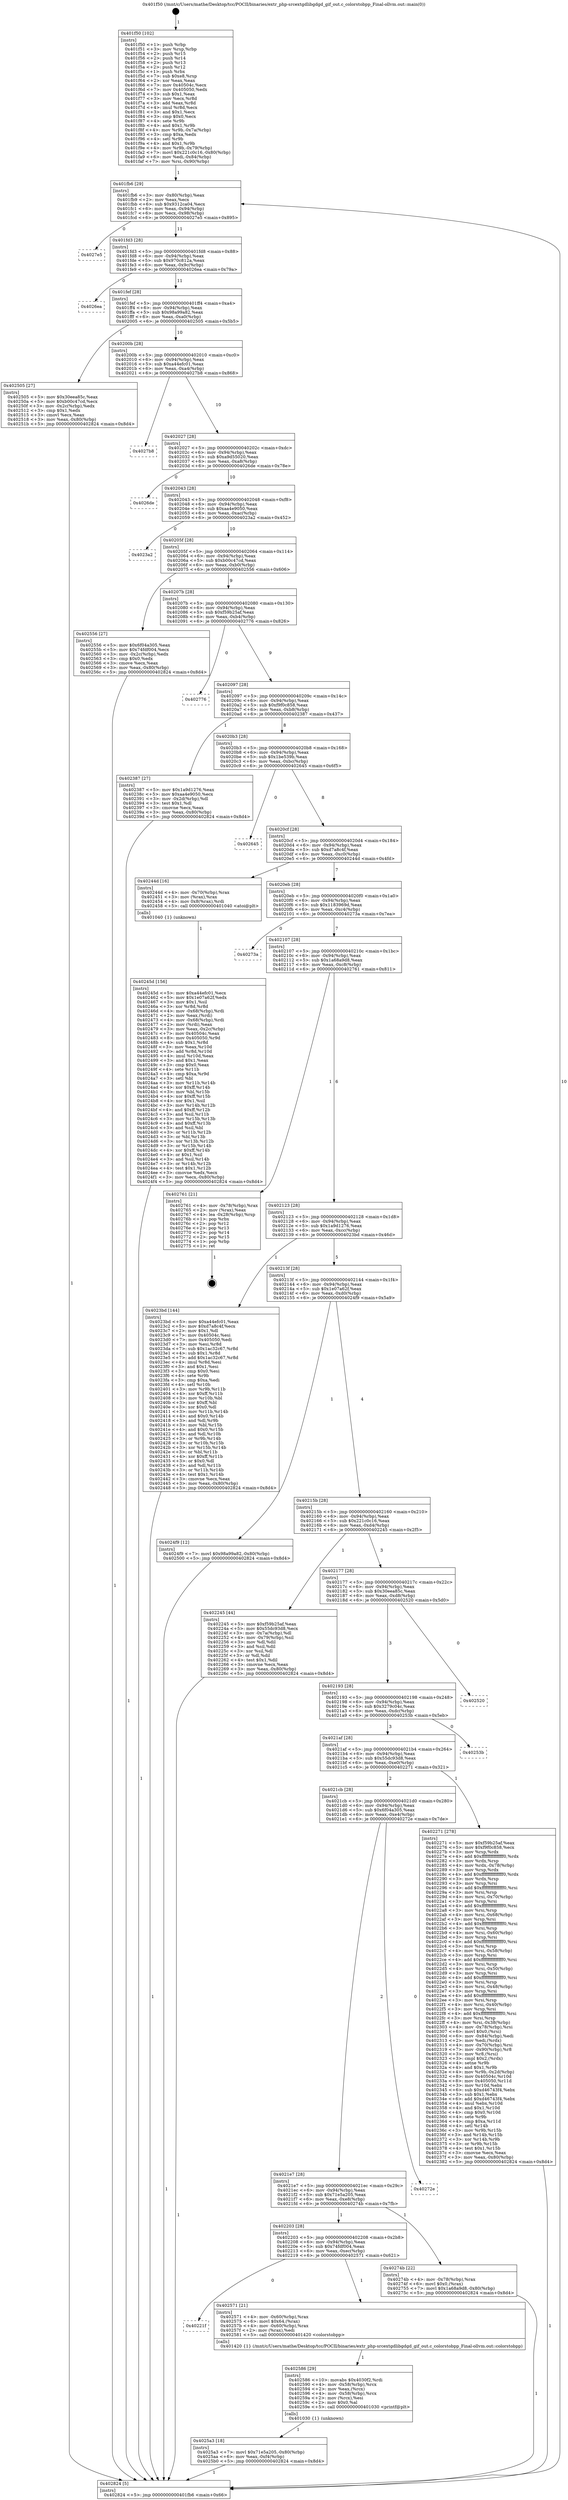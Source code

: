 digraph "0x401f50" {
  label = "0x401f50 (/mnt/c/Users/mathe/Desktop/tcc/POCII/binaries/extr_php-srcextgdlibgdgd_gif_out.c_colorstobpp_Final-ollvm.out::main(0))"
  labelloc = "t"
  node[shape=record]

  Entry [label="",width=0.3,height=0.3,shape=circle,fillcolor=black,style=filled]
  "0x401fb6" [label="{
     0x401fb6 [29]\l
     | [instrs]\l
     &nbsp;&nbsp;0x401fb6 \<+3\>: mov -0x80(%rbp),%eax\l
     &nbsp;&nbsp;0x401fb9 \<+2\>: mov %eax,%ecx\l
     &nbsp;&nbsp;0x401fbb \<+6\>: sub $0x9312ca04,%ecx\l
     &nbsp;&nbsp;0x401fc1 \<+6\>: mov %eax,-0x94(%rbp)\l
     &nbsp;&nbsp;0x401fc7 \<+6\>: mov %ecx,-0x98(%rbp)\l
     &nbsp;&nbsp;0x401fcd \<+6\>: je 00000000004027e5 \<main+0x895\>\l
  }"]
  "0x4027e5" [label="{
     0x4027e5\l
  }", style=dashed]
  "0x401fd3" [label="{
     0x401fd3 [28]\l
     | [instrs]\l
     &nbsp;&nbsp;0x401fd3 \<+5\>: jmp 0000000000401fd8 \<main+0x88\>\l
     &nbsp;&nbsp;0x401fd8 \<+6\>: mov -0x94(%rbp),%eax\l
     &nbsp;&nbsp;0x401fde \<+5\>: sub $0x970c812a,%eax\l
     &nbsp;&nbsp;0x401fe3 \<+6\>: mov %eax,-0x9c(%rbp)\l
     &nbsp;&nbsp;0x401fe9 \<+6\>: je 00000000004026ea \<main+0x79a\>\l
  }"]
  Exit [label="",width=0.3,height=0.3,shape=circle,fillcolor=black,style=filled,peripheries=2]
  "0x4026ea" [label="{
     0x4026ea\l
  }", style=dashed]
  "0x401fef" [label="{
     0x401fef [28]\l
     | [instrs]\l
     &nbsp;&nbsp;0x401fef \<+5\>: jmp 0000000000401ff4 \<main+0xa4\>\l
     &nbsp;&nbsp;0x401ff4 \<+6\>: mov -0x94(%rbp),%eax\l
     &nbsp;&nbsp;0x401ffa \<+5\>: sub $0x98a99a82,%eax\l
     &nbsp;&nbsp;0x401fff \<+6\>: mov %eax,-0xa0(%rbp)\l
     &nbsp;&nbsp;0x402005 \<+6\>: je 0000000000402505 \<main+0x5b5\>\l
  }"]
  "0x4025a3" [label="{
     0x4025a3 [18]\l
     | [instrs]\l
     &nbsp;&nbsp;0x4025a3 \<+7\>: movl $0x71e5a205,-0x80(%rbp)\l
     &nbsp;&nbsp;0x4025aa \<+6\>: mov %eax,-0xf4(%rbp)\l
     &nbsp;&nbsp;0x4025b0 \<+5\>: jmp 0000000000402824 \<main+0x8d4\>\l
  }"]
  "0x402505" [label="{
     0x402505 [27]\l
     | [instrs]\l
     &nbsp;&nbsp;0x402505 \<+5\>: mov $0x30eea85c,%eax\l
     &nbsp;&nbsp;0x40250a \<+5\>: mov $0xb00c47cd,%ecx\l
     &nbsp;&nbsp;0x40250f \<+3\>: mov -0x2c(%rbp),%edx\l
     &nbsp;&nbsp;0x402512 \<+3\>: cmp $0x1,%edx\l
     &nbsp;&nbsp;0x402515 \<+3\>: cmovl %ecx,%eax\l
     &nbsp;&nbsp;0x402518 \<+3\>: mov %eax,-0x80(%rbp)\l
     &nbsp;&nbsp;0x40251b \<+5\>: jmp 0000000000402824 \<main+0x8d4\>\l
  }"]
  "0x40200b" [label="{
     0x40200b [28]\l
     | [instrs]\l
     &nbsp;&nbsp;0x40200b \<+5\>: jmp 0000000000402010 \<main+0xc0\>\l
     &nbsp;&nbsp;0x402010 \<+6\>: mov -0x94(%rbp),%eax\l
     &nbsp;&nbsp;0x402016 \<+5\>: sub $0xa44efc01,%eax\l
     &nbsp;&nbsp;0x40201b \<+6\>: mov %eax,-0xa4(%rbp)\l
     &nbsp;&nbsp;0x402021 \<+6\>: je 00000000004027b8 \<main+0x868\>\l
  }"]
  "0x402586" [label="{
     0x402586 [29]\l
     | [instrs]\l
     &nbsp;&nbsp;0x402586 \<+10\>: movabs $0x4030f2,%rdi\l
     &nbsp;&nbsp;0x402590 \<+4\>: mov -0x58(%rbp),%rcx\l
     &nbsp;&nbsp;0x402594 \<+2\>: mov %eax,(%rcx)\l
     &nbsp;&nbsp;0x402596 \<+4\>: mov -0x58(%rbp),%rcx\l
     &nbsp;&nbsp;0x40259a \<+2\>: mov (%rcx),%esi\l
     &nbsp;&nbsp;0x40259c \<+2\>: mov $0x0,%al\l
     &nbsp;&nbsp;0x40259e \<+5\>: call 0000000000401030 \<printf@plt\>\l
     | [calls]\l
     &nbsp;&nbsp;0x401030 \{1\} (unknown)\l
  }"]
  "0x4027b8" [label="{
     0x4027b8\l
  }", style=dashed]
  "0x402027" [label="{
     0x402027 [28]\l
     | [instrs]\l
     &nbsp;&nbsp;0x402027 \<+5\>: jmp 000000000040202c \<main+0xdc\>\l
     &nbsp;&nbsp;0x40202c \<+6\>: mov -0x94(%rbp),%eax\l
     &nbsp;&nbsp;0x402032 \<+5\>: sub $0xa9d55020,%eax\l
     &nbsp;&nbsp;0x402037 \<+6\>: mov %eax,-0xa8(%rbp)\l
     &nbsp;&nbsp;0x40203d \<+6\>: je 00000000004026de \<main+0x78e\>\l
  }"]
  "0x40221f" [label="{
     0x40221f\l
  }", style=dashed]
  "0x4026de" [label="{
     0x4026de\l
  }", style=dashed]
  "0x402043" [label="{
     0x402043 [28]\l
     | [instrs]\l
     &nbsp;&nbsp;0x402043 \<+5\>: jmp 0000000000402048 \<main+0xf8\>\l
     &nbsp;&nbsp;0x402048 \<+6\>: mov -0x94(%rbp),%eax\l
     &nbsp;&nbsp;0x40204e \<+5\>: sub $0xaa4e9050,%eax\l
     &nbsp;&nbsp;0x402053 \<+6\>: mov %eax,-0xac(%rbp)\l
     &nbsp;&nbsp;0x402059 \<+6\>: je 00000000004023a2 \<main+0x452\>\l
  }"]
  "0x402571" [label="{
     0x402571 [21]\l
     | [instrs]\l
     &nbsp;&nbsp;0x402571 \<+4\>: mov -0x60(%rbp),%rax\l
     &nbsp;&nbsp;0x402575 \<+6\>: movl $0x64,(%rax)\l
     &nbsp;&nbsp;0x40257b \<+4\>: mov -0x60(%rbp),%rax\l
     &nbsp;&nbsp;0x40257f \<+2\>: mov (%rax),%edi\l
     &nbsp;&nbsp;0x402581 \<+5\>: call 0000000000401420 \<colorstobpp\>\l
     | [calls]\l
     &nbsp;&nbsp;0x401420 \{1\} (/mnt/c/Users/mathe/Desktop/tcc/POCII/binaries/extr_php-srcextgdlibgdgd_gif_out.c_colorstobpp_Final-ollvm.out::colorstobpp)\l
  }"]
  "0x4023a2" [label="{
     0x4023a2\l
  }", style=dashed]
  "0x40205f" [label="{
     0x40205f [28]\l
     | [instrs]\l
     &nbsp;&nbsp;0x40205f \<+5\>: jmp 0000000000402064 \<main+0x114\>\l
     &nbsp;&nbsp;0x402064 \<+6\>: mov -0x94(%rbp),%eax\l
     &nbsp;&nbsp;0x40206a \<+5\>: sub $0xb00c47cd,%eax\l
     &nbsp;&nbsp;0x40206f \<+6\>: mov %eax,-0xb0(%rbp)\l
     &nbsp;&nbsp;0x402075 \<+6\>: je 0000000000402556 \<main+0x606\>\l
  }"]
  "0x402203" [label="{
     0x402203 [28]\l
     | [instrs]\l
     &nbsp;&nbsp;0x402203 \<+5\>: jmp 0000000000402208 \<main+0x2b8\>\l
     &nbsp;&nbsp;0x402208 \<+6\>: mov -0x94(%rbp),%eax\l
     &nbsp;&nbsp;0x40220e \<+5\>: sub $0x74fdf004,%eax\l
     &nbsp;&nbsp;0x402213 \<+6\>: mov %eax,-0xec(%rbp)\l
     &nbsp;&nbsp;0x402219 \<+6\>: je 0000000000402571 \<main+0x621\>\l
  }"]
  "0x402556" [label="{
     0x402556 [27]\l
     | [instrs]\l
     &nbsp;&nbsp;0x402556 \<+5\>: mov $0x6f04a305,%eax\l
     &nbsp;&nbsp;0x40255b \<+5\>: mov $0x74fdf004,%ecx\l
     &nbsp;&nbsp;0x402560 \<+3\>: mov -0x2c(%rbp),%edx\l
     &nbsp;&nbsp;0x402563 \<+3\>: cmp $0x0,%edx\l
     &nbsp;&nbsp;0x402566 \<+3\>: cmove %ecx,%eax\l
     &nbsp;&nbsp;0x402569 \<+3\>: mov %eax,-0x80(%rbp)\l
     &nbsp;&nbsp;0x40256c \<+5\>: jmp 0000000000402824 \<main+0x8d4\>\l
  }"]
  "0x40207b" [label="{
     0x40207b [28]\l
     | [instrs]\l
     &nbsp;&nbsp;0x40207b \<+5\>: jmp 0000000000402080 \<main+0x130\>\l
     &nbsp;&nbsp;0x402080 \<+6\>: mov -0x94(%rbp),%eax\l
     &nbsp;&nbsp;0x402086 \<+5\>: sub $0xf59b25af,%eax\l
     &nbsp;&nbsp;0x40208b \<+6\>: mov %eax,-0xb4(%rbp)\l
     &nbsp;&nbsp;0x402091 \<+6\>: je 0000000000402776 \<main+0x826\>\l
  }"]
  "0x40274b" [label="{
     0x40274b [22]\l
     | [instrs]\l
     &nbsp;&nbsp;0x40274b \<+4\>: mov -0x78(%rbp),%rax\l
     &nbsp;&nbsp;0x40274f \<+6\>: movl $0x0,(%rax)\l
     &nbsp;&nbsp;0x402755 \<+7\>: movl $0x1a68a9d8,-0x80(%rbp)\l
     &nbsp;&nbsp;0x40275c \<+5\>: jmp 0000000000402824 \<main+0x8d4\>\l
  }"]
  "0x402776" [label="{
     0x402776\l
  }", style=dashed]
  "0x402097" [label="{
     0x402097 [28]\l
     | [instrs]\l
     &nbsp;&nbsp;0x402097 \<+5\>: jmp 000000000040209c \<main+0x14c\>\l
     &nbsp;&nbsp;0x40209c \<+6\>: mov -0x94(%rbp),%eax\l
     &nbsp;&nbsp;0x4020a2 \<+5\>: sub $0xf9f0c858,%eax\l
     &nbsp;&nbsp;0x4020a7 \<+6\>: mov %eax,-0xb8(%rbp)\l
     &nbsp;&nbsp;0x4020ad \<+6\>: je 0000000000402387 \<main+0x437\>\l
  }"]
  "0x4021e7" [label="{
     0x4021e7 [28]\l
     | [instrs]\l
     &nbsp;&nbsp;0x4021e7 \<+5\>: jmp 00000000004021ec \<main+0x29c\>\l
     &nbsp;&nbsp;0x4021ec \<+6\>: mov -0x94(%rbp),%eax\l
     &nbsp;&nbsp;0x4021f2 \<+5\>: sub $0x71e5a205,%eax\l
     &nbsp;&nbsp;0x4021f7 \<+6\>: mov %eax,-0xe8(%rbp)\l
     &nbsp;&nbsp;0x4021fd \<+6\>: je 000000000040274b \<main+0x7fb\>\l
  }"]
  "0x402387" [label="{
     0x402387 [27]\l
     | [instrs]\l
     &nbsp;&nbsp;0x402387 \<+5\>: mov $0x1a9d1276,%eax\l
     &nbsp;&nbsp;0x40238c \<+5\>: mov $0xaa4e9050,%ecx\l
     &nbsp;&nbsp;0x402391 \<+3\>: mov -0x2d(%rbp),%dl\l
     &nbsp;&nbsp;0x402394 \<+3\>: test $0x1,%dl\l
     &nbsp;&nbsp;0x402397 \<+3\>: cmovne %ecx,%eax\l
     &nbsp;&nbsp;0x40239a \<+3\>: mov %eax,-0x80(%rbp)\l
     &nbsp;&nbsp;0x40239d \<+5\>: jmp 0000000000402824 \<main+0x8d4\>\l
  }"]
  "0x4020b3" [label="{
     0x4020b3 [28]\l
     | [instrs]\l
     &nbsp;&nbsp;0x4020b3 \<+5\>: jmp 00000000004020b8 \<main+0x168\>\l
     &nbsp;&nbsp;0x4020b8 \<+6\>: mov -0x94(%rbp),%eax\l
     &nbsp;&nbsp;0x4020be \<+5\>: sub $0x1be539b,%eax\l
     &nbsp;&nbsp;0x4020c3 \<+6\>: mov %eax,-0xbc(%rbp)\l
     &nbsp;&nbsp;0x4020c9 \<+6\>: je 0000000000402645 \<main+0x6f5\>\l
  }"]
  "0x40272e" [label="{
     0x40272e\l
  }", style=dashed]
  "0x402645" [label="{
     0x402645\l
  }", style=dashed]
  "0x4020cf" [label="{
     0x4020cf [28]\l
     | [instrs]\l
     &nbsp;&nbsp;0x4020cf \<+5\>: jmp 00000000004020d4 \<main+0x184\>\l
     &nbsp;&nbsp;0x4020d4 \<+6\>: mov -0x94(%rbp),%eax\l
     &nbsp;&nbsp;0x4020da \<+5\>: sub $0xd7a8c4f,%eax\l
     &nbsp;&nbsp;0x4020df \<+6\>: mov %eax,-0xc0(%rbp)\l
     &nbsp;&nbsp;0x4020e5 \<+6\>: je 000000000040244d \<main+0x4fd\>\l
  }"]
  "0x40245d" [label="{
     0x40245d [156]\l
     | [instrs]\l
     &nbsp;&nbsp;0x40245d \<+5\>: mov $0xa44efc01,%ecx\l
     &nbsp;&nbsp;0x402462 \<+5\>: mov $0x1e07a62f,%edx\l
     &nbsp;&nbsp;0x402467 \<+3\>: mov $0x1,%sil\l
     &nbsp;&nbsp;0x40246a \<+3\>: xor %r8d,%r8d\l
     &nbsp;&nbsp;0x40246d \<+4\>: mov -0x68(%rbp),%rdi\l
     &nbsp;&nbsp;0x402471 \<+2\>: mov %eax,(%rdi)\l
     &nbsp;&nbsp;0x402473 \<+4\>: mov -0x68(%rbp),%rdi\l
     &nbsp;&nbsp;0x402477 \<+2\>: mov (%rdi),%eax\l
     &nbsp;&nbsp;0x402479 \<+3\>: mov %eax,-0x2c(%rbp)\l
     &nbsp;&nbsp;0x40247c \<+7\>: mov 0x40504c,%eax\l
     &nbsp;&nbsp;0x402483 \<+8\>: mov 0x405050,%r9d\l
     &nbsp;&nbsp;0x40248b \<+4\>: sub $0x1,%r8d\l
     &nbsp;&nbsp;0x40248f \<+3\>: mov %eax,%r10d\l
     &nbsp;&nbsp;0x402492 \<+3\>: add %r8d,%r10d\l
     &nbsp;&nbsp;0x402495 \<+4\>: imul %r10d,%eax\l
     &nbsp;&nbsp;0x402499 \<+3\>: and $0x1,%eax\l
     &nbsp;&nbsp;0x40249c \<+3\>: cmp $0x0,%eax\l
     &nbsp;&nbsp;0x40249f \<+4\>: sete %r11b\l
     &nbsp;&nbsp;0x4024a3 \<+4\>: cmp $0xa,%r9d\l
     &nbsp;&nbsp;0x4024a7 \<+3\>: setl %bl\l
     &nbsp;&nbsp;0x4024aa \<+3\>: mov %r11b,%r14b\l
     &nbsp;&nbsp;0x4024ad \<+4\>: xor $0xff,%r14b\l
     &nbsp;&nbsp;0x4024b1 \<+3\>: mov %bl,%r15b\l
     &nbsp;&nbsp;0x4024b4 \<+4\>: xor $0xff,%r15b\l
     &nbsp;&nbsp;0x4024b8 \<+4\>: xor $0x1,%sil\l
     &nbsp;&nbsp;0x4024bc \<+3\>: mov %r14b,%r12b\l
     &nbsp;&nbsp;0x4024bf \<+4\>: and $0xff,%r12b\l
     &nbsp;&nbsp;0x4024c3 \<+3\>: and %sil,%r11b\l
     &nbsp;&nbsp;0x4024c6 \<+3\>: mov %r15b,%r13b\l
     &nbsp;&nbsp;0x4024c9 \<+4\>: and $0xff,%r13b\l
     &nbsp;&nbsp;0x4024cd \<+3\>: and %sil,%bl\l
     &nbsp;&nbsp;0x4024d0 \<+3\>: or %r11b,%r12b\l
     &nbsp;&nbsp;0x4024d3 \<+3\>: or %bl,%r13b\l
     &nbsp;&nbsp;0x4024d6 \<+3\>: xor %r13b,%r12b\l
     &nbsp;&nbsp;0x4024d9 \<+3\>: or %r15b,%r14b\l
     &nbsp;&nbsp;0x4024dc \<+4\>: xor $0xff,%r14b\l
     &nbsp;&nbsp;0x4024e0 \<+4\>: or $0x1,%sil\l
     &nbsp;&nbsp;0x4024e4 \<+3\>: and %sil,%r14b\l
     &nbsp;&nbsp;0x4024e7 \<+3\>: or %r14b,%r12b\l
     &nbsp;&nbsp;0x4024ea \<+4\>: test $0x1,%r12b\l
     &nbsp;&nbsp;0x4024ee \<+3\>: cmovne %edx,%ecx\l
     &nbsp;&nbsp;0x4024f1 \<+3\>: mov %ecx,-0x80(%rbp)\l
     &nbsp;&nbsp;0x4024f4 \<+5\>: jmp 0000000000402824 \<main+0x8d4\>\l
  }"]
  "0x40244d" [label="{
     0x40244d [16]\l
     | [instrs]\l
     &nbsp;&nbsp;0x40244d \<+4\>: mov -0x70(%rbp),%rax\l
     &nbsp;&nbsp;0x402451 \<+3\>: mov (%rax),%rax\l
     &nbsp;&nbsp;0x402454 \<+4\>: mov 0x8(%rax),%rdi\l
     &nbsp;&nbsp;0x402458 \<+5\>: call 0000000000401040 \<atoi@plt\>\l
     | [calls]\l
     &nbsp;&nbsp;0x401040 \{1\} (unknown)\l
  }"]
  "0x4020eb" [label="{
     0x4020eb [28]\l
     | [instrs]\l
     &nbsp;&nbsp;0x4020eb \<+5\>: jmp 00000000004020f0 \<main+0x1a0\>\l
     &nbsp;&nbsp;0x4020f0 \<+6\>: mov -0x94(%rbp),%eax\l
     &nbsp;&nbsp;0x4020f6 \<+5\>: sub $0x1183969d,%eax\l
     &nbsp;&nbsp;0x4020fb \<+6\>: mov %eax,-0xc4(%rbp)\l
     &nbsp;&nbsp;0x402101 \<+6\>: je 000000000040273a \<main+0x7ea\>\l
  }"]
  "0x4021cb" [label="{
     0x4021cb [28]\l
     | [instrs]\l
     &nbsp;&nbsp;0x4021cb \<+5\>: jmp 00000000004021d0 \<main+0x280\>\l
     &nbsp;&nbsp;0x4021d0 \<+6\>: mov -0x94(%rbp),%eax\l
     &nbsp;&nbsp;0x4021d6 \<+5\>: sub $0x6f04a305,%eax\l
     &nbsp;&nbsp;0x4021db \<+6\>: mov %eax,-0xe4(%rbp)\l
     &nbsp;&nbsp;0x4021e1 \<+6\>: je 000000000040272e \<main+0x7de\>\l
  }"]
  "0x40273a" [label="{
     0x40273a\l
  }", style=dashed]
  "0x402107" [label="{
     0x402107 [28]\l
     | [instrs]\l
     &nbsp;&nbsp;0x402107 \<+5\>: jmp 000000000040210c \<main+0x1bc\>\l
     &nbsp;&nbsp;0x40210c \<+6\>: mov -0x94(%rbp),%eax\l
     &nbsp;&nbsp;0x402112 \<+5\>: sub $0x1a68a9d8,%eax\l
     &nbsp;&nbsp;0x402117 \<+6\>: mov %eax,-0xc8(%rbp)\l
     &nbsp;&nbsp;0x40211d \<+6\>: je 0000000000402761 \<main+0x811\>\l
  }"]
  "0x402271" [label="{
     0x402271 [278]\l
     | [instrs]\l
     &nbsp;&nbsp;0x402271 \<+5\>: mov $0xf59b25af,%eax\l
     &nbsp;&nbsp;0x402276 \<+5\>: mov $0xf9f0c858,%ecx\l
     &nbsp;&nbsp;0x40227b \<+3\>: mov %rsp,%rdx\l
     &nbsp;&nbsp;0x40227e \<+4\>: add $0xfffffffffffffff0,%rdx\l
     &nbsp;&nbsp;0x402282 \<+3\>: mov %rdx,%rsp\l
     &nbsp;&nbsp;0x402285 \<+4\>: mov %rdx,-0x78(%rbp)\l
     &nbsp;&nbsp;0x402289 \<+3\>: mov %rsp,%rdx\l
     &nbsp;&nbsp;0x40228c \<+4\>: add $0xfffffffffffffff0,%rdx\l
     &nbsp;&nbsp;0x402290 \<+3\>: mov %rdx,%rsp\l
     &nbsp;&nbsp;0x402293 \<+3\>: mov %rsp,%rsi\l
     &nbsp;&nbsp;0x402296 \<+4\>: add $0xfffffffffffffff0,%rsi\l
     &nbsp;&nbsp;0x40229a \<+3\>: mov %rsi,%rsp\l
     &nbsp;&nbsp;0x40229d \<+4\>: mov %rsi,-0x70(%rbp)\l
     &nbsp;&nbsp;0x4022a1 \<+3\>: mov %rsp,%rsi\l
     &nbsp;&nbsp;0x4022a4 \<+4\>: add $0xfffffffffffffff0,%rsi\l
     &nbsp;&nbsp;0x4022a8 \<+3\>: mov %rsi,%rsp\l
     &nbsp;&nbsp;0x4022ab \<+4\>: mov %rsi,-0x68(%rbp)\l
     &nbsp;&nbsp;0x4022af \<+3\>: mov %rsp,%rsi\l
     &nbsp;&nbsp;0x4022b2 \<+4\>: add $0xfffffffffffffff0,%rsi\l
     &nbsp;&nbsp;0x4022b6 \<+3\>: mov %rsi,%rsp\l
     &nbsp;&nbsp;0x4022b9 \<+4\>: mov %rsi,-0x60(%rbp)\l
     &nbsp;&nbsp;0x4022bd \<+3\>: mov %rsp,%rsi\l
     &nbsp;&nbsp;0x4022c0 \<+4\>: add $0xfffffffffffffff0,%rsi\l
     &nbsp;&nbsp;0x4022c4 \<+3\>: mov %rsi,%rsp\l
     &nbsp;&nbsp;0x4022c7 \<+4\>: mov %rsi,-0x58(%rbp)\l
     &nbsp;&nbsp;0x4022cb \<+3\>: mov %rsp,%rsi\l
     &nbsp;&nbsp;0x4022ce \<+4\>: add $0xfffffffffffffff0,%rsi\l
     &nbsp;&nbsp;0x4022d2 \<+3\>: mov %rsi,%rsp\l
     &nbsp;&nbsp;0x4022d5 \<+4\>: mov %rsi,-0x50(%rbp)\l
     &nbsp;&nbsp;0x4022d9 \<+3\>: mov %rsp,%rsi\l
     &nbsp;&nbsp;0x4022dc \<+4\>: add $0xfffffffffffffff0,%rsi\l
     &nbsp;&nbsp;0x4022e0 \<+3\>: mov %rsi,%rsp\l
     &nbsp;&nbsp;0x4022e3 \<+4\>: mov %rsi,-0x48(%rbp)\l
     &nbsp;&nbsp;0x4022e7 \<+3\>: mov %rsp,%rsi\l
     &nbsp;&nbsp;0x4022ea \<+4\>: add $0xfffffffffffffff0,%rsi\l
     &nbsp;&nbsp;0x4022ee \<+3\>: mov %rsi,%rsp\l
     &nbsp;&nbsp;0x4022f1 \<+4\>: mov %rsi,-0x40(%rbp)\l
     &nbsp;&nbsp;0x4022f5 \<+3\>: mov %rsp,%rsi\l
     &nbsp;&nbsp;0x4022f8 \<+4\>: add $0xfffffffffffffff0,%rsi\l
     &nbsp;&nbsp;0x4022fc \<+3\>: mov %rsi,%rsp\l
     &nbsp;&nbsp;0x4022ff \<+4\>: mov %rsi,-0x38(%rbp)\l
     &nbsp;&nbsp;0x402303 \<+4\>: mov -0x78(%rbp),%rsi\l
     &nbsp;&nbsp;0x402307 \<+6\>: movl $0x0,(%rsi)\l
     &nbsp;&nbsp;0x40230d \<+6\>: mov -0x84(%rbp),%edi\l
     &nbsp;&nbsp;0x402313 \<+2\>: mov %edi,(%rdx)\l
     &nbsp;&nbsp;0x402315 \<+4\>: mov -0x70(%rbp),%rsi\l
     &nbsp;&nbsp;0x402319 \<+7\>: mov -0x90(%rbp),%r8\l
     &nbsp;&nbsp;0x402320 \<+3\>: mov %r8,(%rsi)\l
     &nbsp;&nbsp;0x402323 \<+3\>: cmpl $0x2,(%rdx)\l
     &nbsp;&nbsp;0x402326 \<+4\>: setne %r9b\l
     &nbsp;&nbsp;0x40232a \<+4\>: and $0x1,%r9b\l
     &nbsp;&nbsp;0x40232e \<+4\>: mov %r9b,-0x2d(%rbp)\l
     &nbsp;&nbsp;0x402332 \<+8\>: mov 0x40504c,%r10d\l
     &nbsp;&nbsp;0x40233a \<+8\>: mov 0x405050,%r11d\l
     &nbsp;&nbsp;0x402342 \<+3\>: mov %r10d,%ebx\l
     &nbsp;&nbsp;0x402345 \<+6\>: sub $0xd46743f4,%ebx\l
     &nbsp;&nbsp;0x40234b \<+3\>: sub $0x1,%ebx\l
     &nbsp;&nbsp;0x40234e \<+6\>: add $0xd46743f4,%ebx\l
     &nbsp;&nbsp;0x402354 \<+4\>: imul %ebx,%r10d\l
     &nbsp;&nbsp;0x402358 \<+4\>: and $0x1,%r10d\l
     &nbsp;&nbsp;0x40235c \<+4\>: cmp $0x0,%r10d\l
     &nbsp;&nbsp;0x402360 \<+4\>: sete %r9b\l
     &nbsp;&nbsp;0x402364 \<+4\>: cmp $0xa,%r11d\l
     &nbsp;&nbsp;0x402368 \<+4\>: setl %r14b\l
     &nbsp;&nbsp;0x40236c \<+3\>: mov %r9b,%r15b\l
     &nbsp;&nbsp;0x40236f \<+3\>: and %r14b,%r15b\l
     &nbsp;&nbsp;0x402372 \<+3\>: xor %r14b,%r9b\l
     &nbsp;&nbsp;0x402375 \<+3\>: or %r9b,%r15b\l
     &nbsp;&nbsp;0x402378 \<+4\>: test $0x1,%r15b\l
     &nbsp;&nbsp;0x40237c \<+3\>: cmovne %ecx,%eax\l
     &nbsp;&nbsp;0x40237f \<+3\>: mov %eax,-0x80(%rbp)\l
     &nbsp;&nbsp;0x402382 \<+5\>: jmp 0000000000402824 \<main+0x8d4\>\l
  }"]
  "0x402761" [label="{
     0x402761 [21]\l
     | [instrs]\l
     &nbsp;&nbsp;0x402761 \<+4\>: mov -0x78(%rbp),%rax\l
     &nbsp;&nbsp;0x402765 \<+2\>: mov (%rax),%eax\l
     &nbsp;&nbsp;0x402767 \<+4\>: lea -0x28(%rbp),%rsp\l
     &nbsp;&nbsp;0x40276b \<+1\>: pop %rbx\l
     &nbsp;&nbsp;0x40276c \<+2\>: pop %r12\l
     &nbsp;&nbsp;0x40276e \<+2\>: pop %r13\l
     &nbsp;&nbsp;0x402770 \<+2\>: pop %r14\l
     &nbsp;&nbsp;0x402772 \<+2\>: pop %r15\l
     &nbsp;&nbsp;0x402774 \<+1\>: pop %rbp\l
     &nbsp;&nbsp;0x402775 \<+1\>: ret\l
  }"]
  "0x402123" [label="{
     0x402123 [28]\l
     | [instrs]\l
     &nbsp;&nbsp;0x402123 \<+5\>: jmp 0000000000402128 \<main+0x1d8\>\l
     &nbsp;&nbsp;0x402128 \<+6\>: mov -0x94(%rbp),%eax\l
     &nbsp;&nbsp;0x40212e \<+5\>: sub $0x1a9d1276,%eax\l
     &nbsp;&nbsp;0x402133 \<+6\>: mov %eax,-0xcc(%rbp)\l
     &nbsp;&nbsp;0x402139 \<+6\>: je 00000000004023bd \<main+0x46d\>\l
  }"]
  "0x4021af" [label="{
     0x4021af [28]\l
     | [instrs]\l
     &nbsp;&nbsp;0x4021af \<+5\>: jmp 00000000004021b4 \<main+0x264\>\l
     &nbsp;&nbsp;0x4021b4 \<+6\>: mov -0x94(%rbp),%eax\l
     &nbsp;&nbsp;0x4021ba \<+5\>: sub $0x55dc93d8,%eax\l
     &nbsp;&nbsp;0x4021bf \<+6\>: mov %eax,-0xe0(%rbp)\l
     &nbsp;&nbsp;0x4021c5 \<+6\>: je 0000000000402271 \<main+0x321\>\l
  }"]
  "0x4023bd" [label="{
     0x4023bd [144]\l
     | [instrs]\l
     &nbsp;&nbsp;0x4023bd \<+5\>: mov $0xa44efc01,%eax\l
     &nbsp;&nbsp;0x4023c2 \<+5\>: mov $0xd7a8c4f,%ecx\l
     &nbsp;&nbsp;0x4023c7 \<+2\>: mov $0x1,%dl\l
     &nbsp;&nbsp;0x4023c9 \<+7\>: mov 0x40504c,%esi\l
     &nbsp;&nbsp;0x4023d0 \<+7\>: mov 0x405050,%edi\l
     &nbsp;&nbsp;0x4023d7 \<+3\>: mov %esi,%r8d\l
     &nbsp;&nbsp;0x4023da \<+7\>: sub $0x1ac32c67,%r8d\l
     &nbsp;&nbsp;0x4023e1 \<+4\>: sub $0x1,%r8d\l
     &nbsp;&nbsp;0x4023e5 \<+7\>: add $0x1ac32c67,%r8d\l
     &nbsp;&nbsp;0x4023ec \<+4\>: imul %r8d,%esi\l
     &nbsp;&nbsp;0x4023f0 \<+3\>: and $0x1,%esi\l
     &nbsp;&nbsp;0x4023f3 \<+3\>: cmp $0x0,%esi\l
     &nbsp;&nbsp;0x4023f6 \<+4\>: sete %r9b\l
     &nbsp;&nbsp;0x4023fa \<+3\>: cmp $0xa,%edi\l
     &nbsp;&nbsp;0x4023fd \<+4\>: setl %r10b\l
     &nbsp;&nbsp;0x402401 \<+3\>: mov %r9b,%r11b\l
     &nbsp;&nbsp;0x402404 \<+4\>: xor $0xff,%r11b\l
     &nbsp;&nbsp;0x402408 \<+3\>: mov %r10b,%bl\l
     &nbsp;&nbsp;0x40240b \<+3\>: xor $0xff,%bl\l
     &nbsp;&nbsp;0x40240e \<+3\>: xor $0x0,%dl\l
     &nbsp;&nbsp;0x402411 \<+3\>: mov %r11b,%r14b\l
     &nbsp;&nbsp;0x402414 \<+4\>: and $0x0,%r14b\l
     &nbsp;&nbsp;0x402418 \<+3\>: and %dl,%r9b\l
     &nbsp;&nbsp;0x40241b \<+3\>: mov %bl,%r15b\l
     &nbsp;&nbsp;0x40241e \<+4\>: and $0x0,%r15b\l
     &nbsp;&nbsp;0x402422 \<+3\>: and %dl,%r10b\l
     &nbsp;&nbsp;0x402425 \<+3\>: or %r9b,%r14b\l
     &nbsp;&nbsp;0x402428 \<+3\>: or %r10b,%r15b\l
     &nbsp;&nbsp;0x40242b \<+3\>: xor %r15b,%r14b\l
     &nbsp;&nbsp;0x40242e \<+3\>: or %bl,%r11b\l
     &nbsp;&nbsp;0x402431 \<+4\>: xor $0xff,%r11b\l
     &nbsp;&nbsp;0x402435 \<+3\>: or $0x0,%dl\l
     &nbsp;&nbsp;0x402438 \<+3\>: and %dl,%r11b\l
     &nbsp;&nbsp;0x40243b \<+3\>: or %r11b,%r14b\l
     &nbsp;&nbsp;0x40243e \<+4\>: test $0x1,%r14b\l
     &nbsp;&nbsp;0x402442 \<+3\>: cmovne %ecx,%eax\l
     &nbsp;&nbsp;0x402445 \<+3\>: mov %eax,-0x80(%rbp)\l
     &nbsp;&nbsp;0x402448 \<+5\>: jmp 0000000000402824 \<main+0x8d4\>\l
  }"]
  "0x40213f" [label="{
     0x40213f [28]\l
     | [instrs]\l
     &nbsp;&nbsp;0x40213f \<+5\>: jmp 0000000000402144 \<main+0x1f4\>\l
     &nbsp;&nbsp;0x402144 \<+6\>: mov -0x94(%rbp),%eax\l
     &nbsp;&nbsp;0x40214a \<+5\>: sub $0x1e07a62f,%eax\l
     &nbsp;&nbsp;0x40214f \<+6\>: mov %eax,-0xd0(%rbp)\l
     &nbsp;&nbsp;0x402155 \<+6\>: je 00000000004024f9 \<main+0x5a9\>\l
  }"]
  "0x40253b" [label="{
     0x40253b\l
  }", style=dashed]
  "0x4024f9" [label="{
     0x4024f9 [12]\l
     | [instrs]\l
     &nbsp;&nbsp;0x4024f9 \<+7\>: movl $0x98a99a82,-0x80(%rbp)\l
     &nbsp;&nbsp;0x402500 \<+5\>: jmp 0000000000402824 \<main+0x8d4\>\l
  }"]
  "0x40215b" [label="{
     0x40215b [28]\l
     | [instrs]\l
     &nbsp;&nbsp;0x40215b \<+5\>: jmp 0000000000402160 \<main+0x210\>\l
     &nbsp;&nbsp;0x402160 \<+6\>: mov -0x94(%rbp),%eax\l
     &nbsp;&nbsp;0x402166 \<+5\>: sub $0x221c0c16,%eax\l
     &nbsp;&nbsp;0x40216b \<+6\>: mov %eax,-0xd4(%rbp)\l
     &nbsp;&nbsp;0x402171 \<+6\>: je 0000000000402245 \<main+0x2f5\>\l
  }"]
  "0x402193" [label="{
     0x402193 [28]\l
     | [instrs]\l
     &nbsp;&nbsp;0x402193 \<+5\>: jmp 0000000000402198 \<main+0x248\>\l
     &nbsp;&nbsp;0x402198 \<+6\>: mov -0x94(%rbp),%eax\l
     &nbsp;&nbsp;0x40219e \<+5\>: sub $0x3279c04c,%eax\l
     &nbsp;&nbsp;0x4021a3 \<+6\>: mov %eax,-0xdc(%rbp)\l
     &nbsp;&nbsp;0x4021a9 \<+6\>: je 000000000040253b \<main+0x5eb\>\l
  }"]
  "0x402245" [label="{
     0x402245 [44]\l
     | [instrs]\l
     &nbsp;&nbsp;0x402245 \<+5\>: mov $0xf59b25af,%eax\l
     &nbsp;&nbsp;0x40224a \<+5\>: mov $0x55dc93d8,%ecx\l
     &nbsp;&nbsp;0x40224f \<+3\>: mov -0x7a(%rbp),%dl\l
     &nbsp;&nbsp;0x402252 \<+4\>: mov -0x79(%rbp),%sil\l
     &nbsp;&nbsp;0x402256 \<+3\>: mov %dl,%dil\l
     &nbsp;&nbsp;0x402259 \<+3\>: and %sil,%dil\l
     &nbsp;&nbsp;0x40225c \<+3\>: xor %sil,%dl\l
     &nbsp;&nbsp;0x40225f \<+3\>: or %dl,%dil\l
     &nbsp;&nbsp;0x402262 \<+4\>: test $0x1,%dil\l
     &nbsp;&nbsp;0x402266 \<+3\>: cmovne %ecx,%eax\l
     &nbsp;&nbsp;0x402269 \<+3\>: mov %eax,-0x80(%rbp)\l
     &nbsp;&nbsp;0x40226c \<+5\>: jmp 0000000000402824 \<main+0x8d4\>\l
  }"]
  "0x402177" [label="{
     0x402177 [28]\l
     | [instrs]\l
     &nbsp;&nbsp;0x402177 \<+5\>: jmp 000000000040217c \<main+0x22c\>\l
     &nbsp;&nbsp;0x40217c \<+6\>: mov -0x94(%rbp),%eax\l
     &nbsp;&nbsp;0x402182 \<+5\>: sub $0x30eea85c,%eax\l
     &nbsp;&nbsp;0x402187 \<+6\>: mov %eax,-0xd8(%rbp)\l
     &nbsp;&nbsp;0x40218d \<+6\>: je 0000000000402520 \<main+0x5d0\>\l
  }"]
  "0x402824" [label="{
     0x402824 [5]\l
     | [instrs]\l
     &nbsp;&nbsp;0x402824 \<+5\>: jmp 0000000000401fb6 \<main+0x66\>\l
  }"]
  "0x401f50" [label="{
     0x401f50 [102]\l
     | [instrs]\l
     &nbsp;&nbsp;0x401f50 \<+1\>: push %rbp\l
     &nbsp;&nbsp;0x401f51 \<+3\>: mov %rsp,%rbp\l
     &nbsp;&nbsp;0x401f54 \<+2\>: push %r15\l
     &nbsp;&nbsp;0x401f56 \<+2\>: push %r14\l
     &nbsp;&nbsp;0x401f58 \<+2\>: push %r13\l
     &nbsp;&nbsp;0x401f5a \<+2\>: push %r12\l
     &nbsp;&nbsp;0x401f5c \<+1\>: push %rbx\l
     &nbsp;&nbsp;0x401f5d \<+7\>: sub $0xe8,%rsp\l
     &nbsp;&nbsp;0x401f64 \<+2\>: xor %eax,%eax\l
     &nbsp;&nbsp;0x401f66 \<+7\>: mov 0x40504c,%ecx\l
     &nbsp;&nbsp;0x401f6d \<+7\>: mov 0x405050,%edx\l
     &nbsp;&nbsp;0x401f74 \<+3\>: sub $0x1,%eax\l
     &nbsp;&nbsp;0x401f77 \<+3\>: mov %ecx,%r8d\l
     &nbsp;&nbsp;0x401f7a \<+3\>: add %eax,%r8d\l
     &nbsp;&nbsp;0x401f7d \<+4\>: imul %r8d,%ecx\l
     &nbsp;&nbsp;0x401f81 \<+3\>: and $0x1,%ecx\l
     &nbsp;&nbsp;0x401f84 \<+3\>: cmp $0x0,%ecx\l
     &nbsp;&nbsp;0x401f87 \<+4\>: sete %r9b\l
     &nbsp;&nbsp;0x401f8b \<+4\>: and $0x1,%r9b\l
     &nbsp;&nbsp;0x401f8f \<+4\>: mov %r9b,-0x7a(%rbp)\l
     &nbsp;&nbsp;0x401f93 \<+3\>: cmp $0xa,%edx\l
     &nbsp;&nbsp;0x401f96 \<+4\>: setl %r9b\l
     &nbsp;&nbsp;0x401f9a \<+4\>: and $0x1,%r9b\l
     &nbsp;&nbsp;0x401f9e \<+4\>: mov %r9b,-0x79(%rbp)\l
     &nbsp;&nbsp;0x401fa2 \<+7\>: movl $0x221c0c16,-0x80(%rbp)\l
     &nbsp;&nbsp;0x401fa9 \<+6\>: mov %edi,-0x84(%rbp)\l
     &nbsp;&nbsp;0x401faf \<+7\>: mov %rsi,-0x90(%rbp)\l
  }"]
  "0x402520" [label="{
     0x402520\l
  }", style=dashed]
  Entry -> "0x401f50" [label=" 1"]
  "0x401fb6" -> "0x4027e5" [label=" 0"]
  "0x401fb6" -> "0x401fd3" [label=" 11"]
  "0x402761" -> Exit [label=" 1"]
  "0x401fd3" -> "0x4026ea" [label=" 0"]
  "0x401fd3" -> "0x401fef" [label=" 11"]
  "0x40274b" -> "0x402824" [label=" 1"]
  "0x401fef" -> "0x402505" [label=" 1"]
  "0x401fef" -> "0x40200b" [label=" 10"]
  "0x4025a3" -> "0x402824" [label=" 1"]
  "0x40200b" -> "0x4027b8" [label=" 0"]
  "0x40200b" -> "0x402027" [label=" 10"]
  "0x402586" -> "0x4025a3" [label=" 1"]
  "0x402027" -> "0x4026de" [label=" 0"]
  "0x402027" -> "0x402043" [label=" 10"]
  "0x402571" -> "0x402586" [label=" 1"]
  "0x402043" -> "0x4023a2" [label=" 0"]
  "0x402043" -> "0x40205f" [label=" 10"]
  "0x402203" -> "0x40221f" [label=" 0"]
  "0x40205f" -> "0x402556" [label=" 1"]
  "0x40205f" -> "0x40207b" [label=" 9"]
  "0x402203" -> "0x402571" [label=" 1"]
  "0x40207b" -> "0x402776" [label=" 0"]
  "0x40207b" -> "0x402097" [label=" 9"]
  "0x4021e7" -> "0x402203" [label=" 1"]
  "0x402097" -> "0x402387" [label=" 1"]
  "0x402097" -> "0x4020b3" [label=" 8"]
  "0x4021e7" -> "0x40274b" [label=" 1"]
  "0x4020b3" -> "0x402645" [label=" 0"]
  "0x4020b3" -> "0x4020cf" [label=" 8"]
  "0x4021cb" -> "0x4021e7" [label=" 2"]
  "0x4020cf" -> "0x40244d" [label=" 1"]
  "0x4020cf" -> "0x4020eb" [label=" 7"]
  "0x4021cb" -> "0x40272e" [label=" 0"]
  "0x4020eb" -> "0x40273a" [label=" 0"]
  "0x4020eb" -> "0x402107" [label=" 7"]
  "0x402505" -> "0x402824" [label=" 1"]
  "0x402107" -> "0x402761" [label=" 1"]
  "0x402107" -> "0x402123" [label=" 6"]
  "0x4024f9" -> "0x402824" [label=" 1"]
  "0x402123" -> "0x4023bd" [label=" 1"]
  "0x402123" -> "0x40213f" [label=" 5"]
  "0x40244d" -> "0x40245d" [label=" 1"]
  "0x40213f" -> "0x4024f9" [label=" 1"]
  "0x40213f" -> "0x40215b" [label=" 4"]
  "0x4023bd" -> "0x402824" [label=" 1"]
  "0x40215b" -> "0x402245" [label=" 1"]
  "0x40215b" -> "0x402177" [label=" 3"]
  "0x402245" -> "0x402824" [label=" 1"]
  "0x401f50" -> "0x401fb6" [label=" 1"]
  "0x402824" -> "0x401fb6" [label=" 10"]
  "0x402271" -> "0x402824" [label=" 1"]
  "0x402177" -> "0x402520" [label=" 0"]
  "0x402177" -> "0x402193" [label=" 3"]
  "0x402387" -> "0x402824" [label=" 1"]
  "0x402193" -> "0x40253b" [label=" 0"]
  "0x402193" -> "0x4021af" [label=" 3"]
  "0x40245d" -> "0x402824" [label=" 1"]
  "0x4021af" -> "0x402271" [label=" 1"]
  "0x4021af" -> "0x4021cb" [label=" 2"]
  "0x402556" -> "0x402824" [label=" 1"]
}
